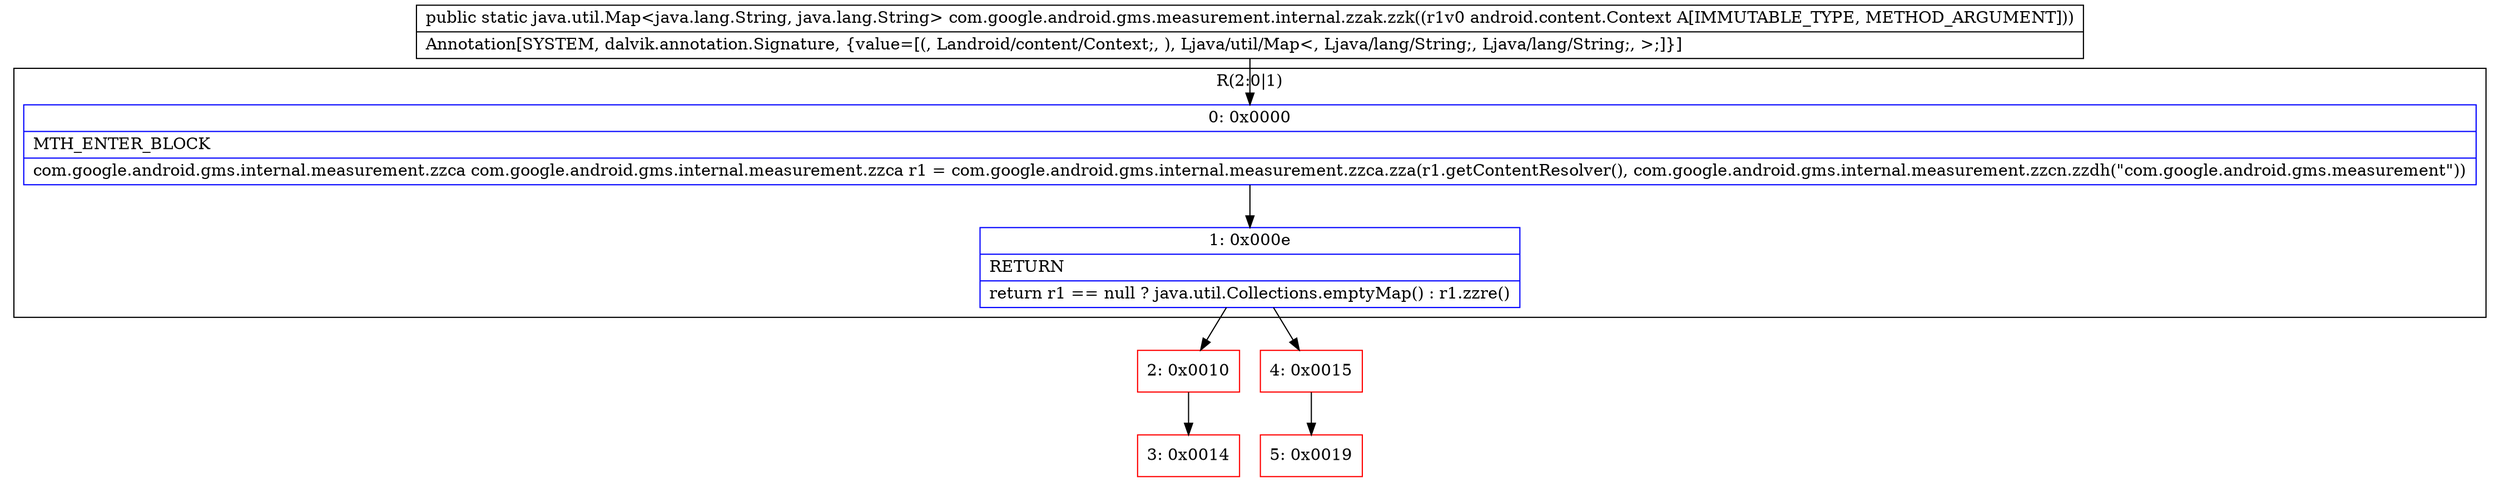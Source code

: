digraph "CFG forcom.google.android.gms.measurement.internal.zzak.zzk(Landroid\/content\/Context;)Ljava\/util\/Map;" {
subgraph cluster_Region_289959084 {
label = "R(2:0|1)";
node [shape=record,color=blue];
Node_0 [shape=record,label="{0\:\ 0x0000|MTH_ENTER_BLOCK\l|com.google.android.gms.internal.measurement.zzca com.google.android.gms.internal.measurement.zzca r1 = com.google.android.gms.internal.measurement.zzca.zza(r1.getContentResolver(), com.google.android.gms.internal.measurement.zzcn.zzdh(\"com.google.android.gms.measurement\"))\l}"];
Node_1 [shape=record,label="{1\:\ 0x000e|RETURN\l|return r1 == null ? java.util.Collections.emptyMap() : r1.zzre()\l}"];
}
Node_2 [shape=record,color=red,label="{2\:\ 0x0010}"];
Node_3 [shape=record,color=red,label="{3\:\ 0x0014}"];
Node_4 [shape=record,color=red,label="{4\:\ 0x0015}"];
Node_5 [shape=record,color=red,label="{5\:\ 0x0019}"];
MethodNode[shape=record,label="{public static java.util.Map\<java.lang.String, java.lang.String\> com.google.android.gms.measurement.internal.zzak.zzk((r1v0 android.content.Context A[IMMUTABLE_TYPE, METHOD_ARGUMENT]))  | Annotation[SYSTEM, dalvik.annotation.Signature, \{value=[(, Landroid\/content\/Context;, ), Ljava\/util\/Map\<, Ljava\/lang\/String;, Ljava\/lang\/String;, \>;]\}]\l}"];
MethodNode -> Node_0;
Node_0 -> Node_1;
Node_1 -> Node_2;
Node_1 -> Node_4;
Node_2 -> Node_3;
Node_4 -> Node_5;
}

